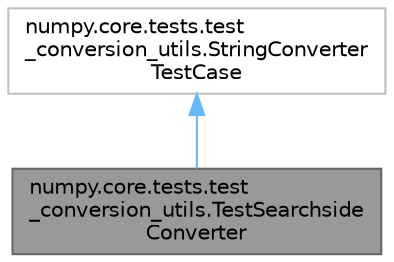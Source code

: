 digraph "numpy.core.tests.test_conversion_utils.TestSearchsideConverter"
{
 // LATEX_PDF_SIZE
  bgcolor="transparent";
  edge [fontname=Helvetica,fontsize=10,labelfontname=Helvetica,labelfontsize=10];
  node [fontname=Helvetica,fontsize=10,shape=box,height=0.2,width=0.4];
  Node1 [id="Node000001",label="numpy.core.tests.test\l_conversion_utils.TestSearchside\lConverter",height=0.2,width=0.4,color="gray40", fillcolor="grey60", style="filled", fontcolor="black",tooltip=" "];
  Node2 -> Node1 [id="edge1_Node000001_Node000002",dir="back",color="steelblue1",style="solid",tooltip=" "];
  Node2 [id="Node000002",label="numpy.core.tests.test\l_conversion_utils.StringConverter\lTestCase",height=0.2,width=0.4,color="grey75", fillcolor="white", style="filled",URL="$d4/dbb/classnumpy_1_1core_1_1tests_1_1test__conversion__utils_1_1StringConverterTestCase.html",tooltip=" "];
}
